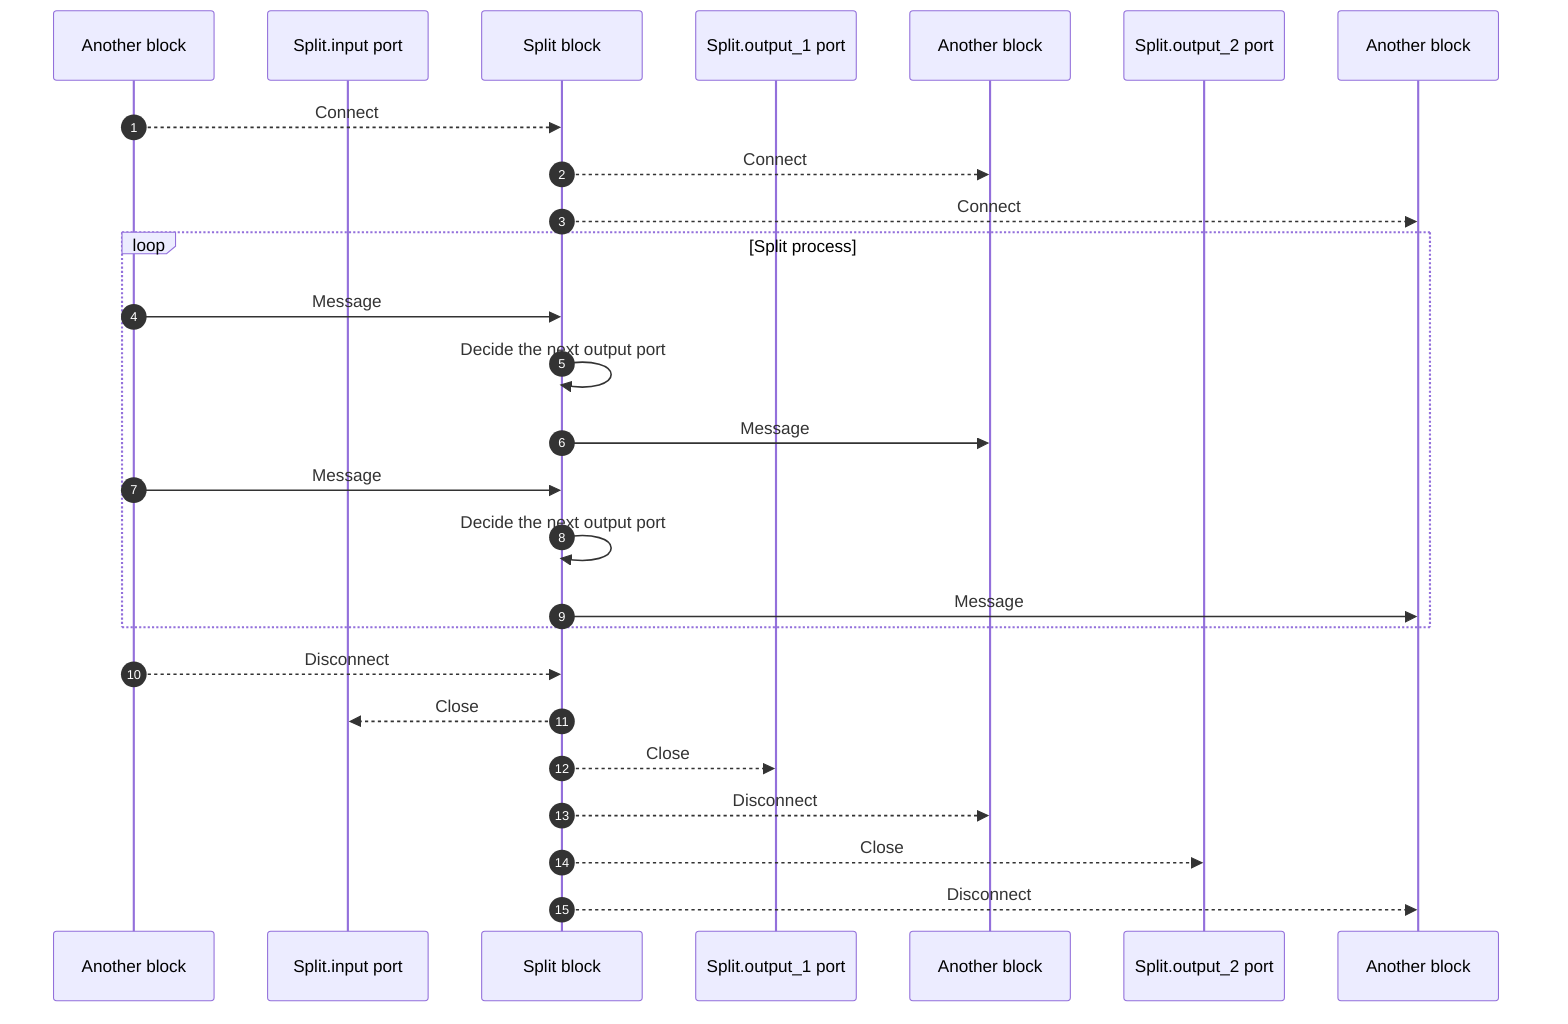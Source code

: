 sequenceDiagram
    autonumber
    participant BlockA as Another block
    participant Split.input as Split.input port
    participant Split as Split block
    participant Split.output_1 as Split.output_1 port
    participant BlockB as Another block
    participant Split.output_2 as Split.output_2 port
    participant BlockC as Another block

    BlockA-->>Split: Connect
    Split-->>BlockB: Connect
    Split-->>BlockC: Connect

    loop Split process
        BlockA->>Split: Message
        Split->>Split: Decide the next output port
        Split->>BlockB: Message
        BlockA->>Split: Message
        Split->>Split: Decide the next output port
        Split->>BlockC: Message
    end

    BlockA-->>Split: Disconnect
    Split-->>Split.input: Close
    Split-->>Split.output_1: Close
    Split-->>BlockB: Disconnect
    Split-->>Split.output_2: Close
    Split-->>BlockC: Disconnect
